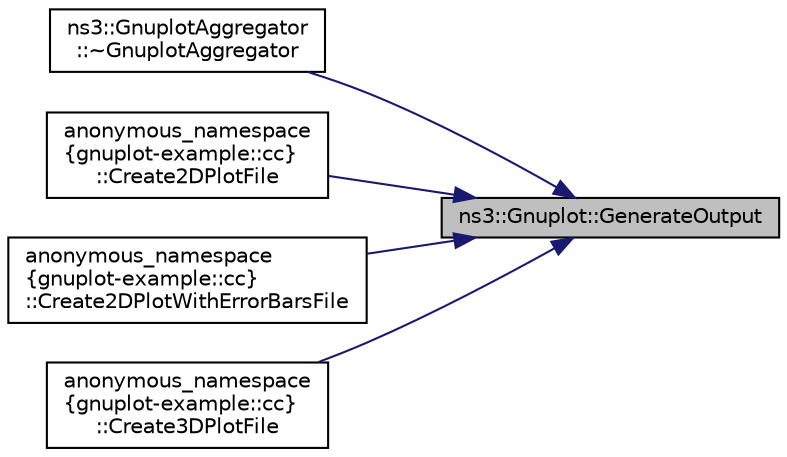 digraph "ns3::Gnuplot::GenerateOutput"
{
 // LATEX_PDF_SIZE
  edge [fontname="Helvetica",fontsize="10",labelfontname="Helvetica",labelfontsize="10"];
  node [fontname="Helvetica",fontsize="10",shape=record];
  rankdir="RL";
  Node1 [label="ns3::Gnuplot::GenerateOutput",height=0.2,width=0.4,color="black", fillcolor="grey75", style="filled", fontcolor="black",tooltip="Writes gnuplot commands and data values to a single output stream."];
  Node1 -> Node2 [dir="back",color="midnightblue",fontsize="10",style="solid",fontname="Helvetica"];
  Node2 [label="ns3::GnuplotAggregator\l::~GnuplotAggregator",height=0.2,width=0.4,color="black", fillcolor="white", style="filled",URL="$classns3_1_1_gnuplot_aggregator.html#a6af27c8634b6cd55da119f95a5435dd7",tooltip=" "];
  Node1 -> Node3 [dir="back",color="midnightblue",fontsize="10",style="solid",fontname="Helvetica"];
  Node3 [label="anonymous_namespace\l\{gnuplot-example::cc\}\l::Create2DPlotFile",height=0.2,width=0.4,color="black", fillcolor="white", style="filled",URL="$namespaceanonymous__namespace_02gnuplot-example_8cc_03.html#a48148f58505f5a68bf78fcf4267eca5c",tooltip=" "];
  Node1 -> Node4 [dir="back",color="midnightblue",fontsize="10",style="solid",fontname="Helvetica"];
  Node4 [label="anonymous_namespace\l\{gnuplot-example::cc\}\l::Create2DPlotWithErrorBarsFile",height=0.2,width=0.4,color="black", fillcolor="white", style="filled",URL="$namespaceanonymous__namespace_02gnuplot-example_8cc_03.html#a11b023238c45ea2f5b6be648547a9c17",tooltip=" "];
  Node1 -> Node5 [dir="back",color="midnightblue",fontsize="10",style="solid",fontname="Helvetica"];
  Node5 [label="anonymous_namespace\l\{gnuplot-example::cc\}\l::Create3DPlotFile",height=0.2,width=0.4,color="black", fillcolor="white", style="filled",URL="$namespaceanonymous__namespace_02gnuplot-example_8cc_03.html#a309389bcc2c085a1512a22cd8d0d654f",tooltip=" "];
}
